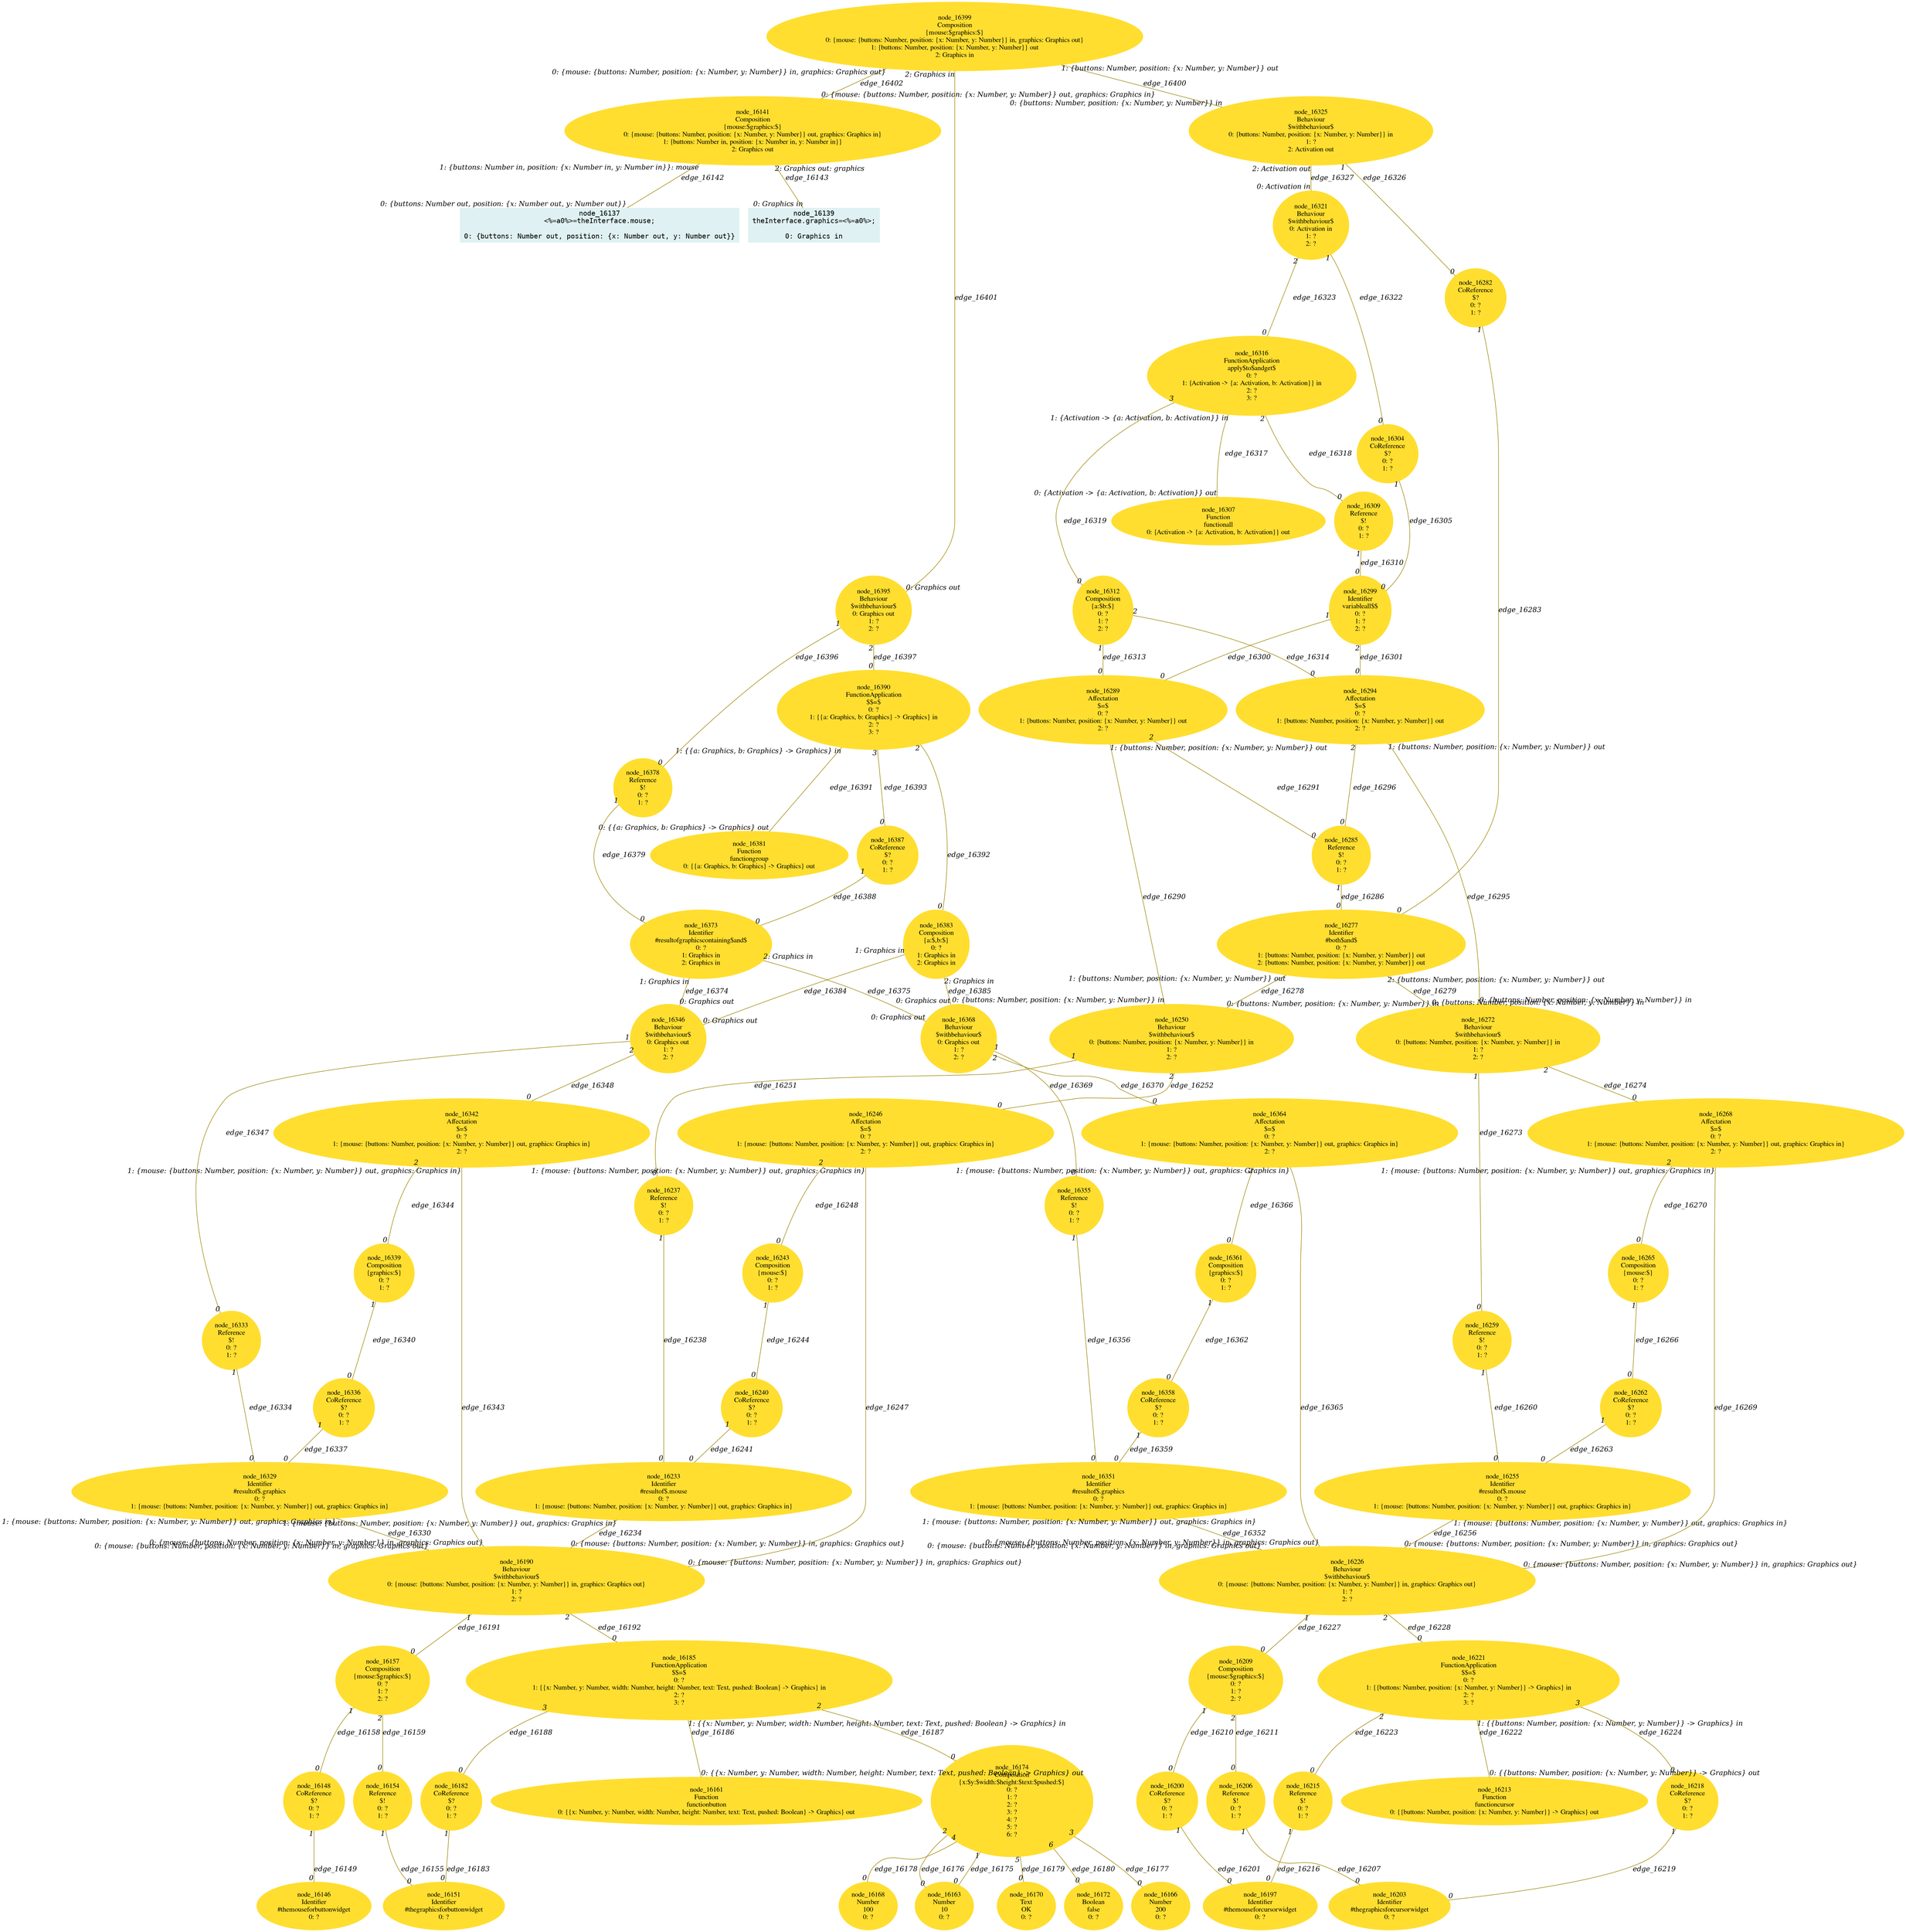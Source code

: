 digraph g{node_16137 [shape="box", style="filled", color="#dff1f2", fontname="Courier", label="node_16137
<%=a0%>=theInterface.mouse;

0: {buttons: Number out, position: {x: Number out, y: Number out}}" ]
node_16139 [shape="box", style="filled", color="#dff1f2", fontname="Courier", label="node_16139
theInterface.graphics=<%=a0%>;

0: Graphics in" ]
node_16141 [shape="ellipse", style="filled", color="#ffde2f", fontname="Times", label="node_16141
Composition
{mouse:$graphics:$}
0: {mouse: {buttons: Number, position: {x: Number, y: Number}} out, graphics: Graphics in}
1: {buttons: Number in, position: {x: Number in, y: Number in}}
2: Graphics out" ]
node_16146 [shape="ellipse", style="filled", color="#ffde2f", fontname="Times", label="node_16146
Identifier
#themouseforbuttonwidget
0: ?" ]
node_16148 [shape="ellipse", style="filled", color="#ffde2f", fontname="Times", label="node_16148
CoReference
$?
0: ?
1: ?" ]
node_16151 [shape="ellipse", style="filled", color="#ffde2f", fontname="Times", label="node_16151
Identifier
#thegraphicsforbuttonwidget
0: ?" ]
node_16154 [shape="ellipse", style="filled", color="#ffde2f", fontname="Times", label="node_16154
Reference
$!
0: ?
1: ?" ]
node_16157 [shape="ellipse", style="filled", color="#ffde2f", fontname="Times", label="node_16157
Composition
{mouse:$graphics:$}
0: ?
1: ?
2: ?" ]
node_16161 [shape="ellipse", style="filled", color="#ffde2f", fontname="Times", label="node_16161
Function
functionbutton
0: {{x: Number, y: Number, width: Number, height: Number, text: Text, pushed: Boolean} -> Graphics} out" ]
node_16163 [shape="ellipse", style="filled", color="#ffde2f", fontname="Times", label="node_16163
Number
10
0: ?" ]
node_16166 [shape="ellipse", style="filled", color="#ffde2f", fontname="Times", label="node_16166
Number
200
0: ?" ]
node_16168 [shape="ellipse", style="filled", color="#ffde2f", fontname="Times", label="node_16168
Number
100
0: ?" ]
node_16170 [shape="ellipse", style="filled", color="#ffde2f", fontname="Times", label="node_16170
Text
OK
0: ?" ]
node_16172 [shape="ellipse", style="filled", color="#ffde2f", fontname="Times", label="node_16172
Boolean
false
0: ?" ]
node_16174 [shape="ellipse", style="filled", color="#ffde2f", fontname="Times", label="node_16174
Composition
{x:$y:$width:$height:$text:$pushed:$}
0: ?
1: ?
2: ?
3: ?
4: ?
5: ?
6: ?" ]
node_16182 [shape="ellipse", style="filled", color="#ffde2f", fontname="Times", label="node_16182
CoReference
$?
0: ?
1: ?" ]
node_16185 [shape="ellipse", style="filled", color="#ffde2f", fontname="Times", label="node_16185
FunctionApplication
$$=$
0: ?
1: {{x: Number, y: Number, width: Number, height: Number, text: Text, pushed: Boolean} -> Graphics} in
2: ?
3: ?" ]
node_16190 [shape="ellipse", style="filled", color="#ffde2f", fontname="Times", label="node_16190
Behaviour
$withbehaviour$
0: {mouse: {buttons: Number, position: {x: Number, y: Number}} in, graphics: Graphics out}
1: ?
2: ?" ]
node_16197 [shape="ellipse", style="filled", color="#ffde2f", fontname="Times", label="node_16197
Identifier
#themouseforcursorwidget
0: ?" ]
node_16200 [shape="ellipse", style="filled", color="#ffde2f", fontname="Times", label="node_16200
CoReference
$?
0: ?
1: ?" ]
node_16203 [shape="ellipse", style="filled", color="#ffde2f", fontname="Times", label="node_16203
Identifier
#thegraphicsforcursorwidget
0: ?" ]
node_16206 [shape="ellipse", style="filled", color="#ffde2f", fontname="Times", label="node_16206
Reference
$!
0: ?
1: ?" ]
node_16209 [shape="ellipse", style="filled", color="#ffde2f", fontname="Times", label="node_16209
Composition
{mouse:$graphics:$}
0: ?
1: ?
2: ?" ]
node_16213 [shape="ellipse", style="filled", color="#ffde2f", fontname="Times", label="node_16213
Function
functioncursor
0: {{buttons: Number, position: {x: Number, y: Number}} -> Graphics} out" ]
node_16215 [shape="ellipse", style="filled", color="#ffde2f", fontname="Times", label="node_16215
Reference
$!
0: ?
1: ?" ]
node_16218 [shape="ellipse", style="filled", color="#ffde2f", fontname="Times", label="node_16218
CoReference
$?
0: ?
1: ?" ]
node_16221 [shape="ellipse", style="filled", color="#ffde2f", fontname="Times", label="node_16221
FunctionApplication
$$=$
0: ?
1: {{buttons: Number, position: {x: Number, y: Number}} -> Graphics} in
2: ?
3: ?" ]
node_16226 [shape="ellipse", style="filled", color="#ffde2f", fontname="Times", label="node_16226
Behaviour
$withbehaviour$
0: {mouse: {buttons: Number, position: {x: Number, y: Number}} in, graphics: Graphics out}
1: ?
2: ?" ]
node_16233 [shape="ellipse", style="filled", color="#ffde2f", fontname="Times", label="node_16233
Identifier
#resultof$.mouse
0: ?
1: {mouse: {buttons: Number, position: {x: Number, y: Number}} out, graphics: Graphics in}" ]
node_16237 [shape="ellipse", style="filled", color="#ffde2f", fontname="Times", label="node_16237
Reference
$!
0: ?
1: ?" ]
node_16240 [shape="ellipse", style="filled", color="#ffde2f", fontname="Times", label="node_16240
CoReference
$?
0: ?
1: ?" ]
node_16243 [shape="ellipse", style="filled", color="#ffde2f", fontname="Times", label="node_16243
Composition
{mouse:$}
0: ?
1: ?" ]
node_16246 [shape="ellipse", style="filled", color="#ffde2f", fontname="Times", label="node_16246
Affectation
$=$
0: ?
1: {mouse: {buttons: Number, position: {x: Number, y: Number}} out, graphics: Graphics in}
2: ?" ]
node_16250 [shape="ellipse", style="filled", color="#ffde2f", fontname="Times", label="node_16250
Behaviour
$withbehaviour$
0: {buttons: Number, position: {x: Number, y: Number}} in
1: ?
2: ?" ]
node_16255 [shape="ellipse", style="filled", color="#ffde2f", fontname="Times", label="node_16255
Identifier
#resultof$.mouse
0: ?
1: {mouse: {buttons: Number, position: {x: Number, y: Number}} out, graphics: Graphics in}" ]
node_16259 [shape="ellipse", style="filled", color="#ffde2f", fontname="Times", label="node_16259
Reference
$!
0: ?
1: ?" ]
node_16262 [shape="ellipse", style="filled", color="#ffde2f", fontname="Times", label="node_16262
CoReference
$?
0: ?
1: ?" ]
node_16265 [shape="ellipse", style="filled", color="#ffde2f", fontname="Times", label="node_16265
Composition
{mouse:$}
0: ?
1: ?" ]
node_16268 [shape="ellipse", style="filled", color="#ffde2f", fontname="Times", label="node_16268
Affectation
$=$
0: ?
1: {mouse: {buttons: Number, position: {x: Number, y: Number}} out, graphics: Graphics in}
2: ?" ]
node_16272 [shape="ellipse", style="filled", color="#ffde2f", fontname="Times", label="node_16272
Behaviour
$withbehaviour$
0: {buttons: Number, position: {x: Number, y: Number}} in
1: ?
2: ?" ]
node_16277 [shape="ellipse", style="filled", color="#ffde2f", fontname="Times", label="node_16277
Identifier
#both$and$
0: ?
1: {buttons: Number, position: {x: Number, y: Number}} out
2: {buttons: Number, position: {x: Number, y: Number}} out" ]
node_16282 [shape="ellipse", style="filled", color="#ffde2f", fontname="Times", label="node_16282
CoReference
$?
0: ?
1: ?" ]
node_16285 [shape="ellipse", style="filled", color="#ffde2f", fontname="Times", label="node_16285
Reference
$!
0: ?
1: ?" ]
node_16289 [shape="ellipse", style="filled", color="#ffde2f", fontname="Times", label="node_16289
Affectation
$=$
0: ?
1: {buttons: Number, position: {x: Number, y: Number}} out
2: ?" ]
node_16294 [shape="ellipse", style="filled", color="#ffde2f", fontname="Times", label="node_16294
Affectation
$=$
0: ?
1: {buttons: Number, position: {x: Number, y: Number}} out
2: ?" ]
node_16299 [shape="ellipse", style="filled", color="#ffde2f", fontname="Times", label="node_16299
Identifier
variableall$$
0: ?
1: ?
2: ?" ]
node_16304 [shape="ellipse", style="filled", color="#ffde2f", fontname="Times", label="node_16304
CoReference
$?
0: ?
1: ?" ]
node_16307 [shape="ellipse", style="filled", color="#ffde2f", fontname="Times", label="node_16307
Function
functionall
0: {Activation -> {a: Activation, b: Activation}} out" ]
node_16309 [shape="ellipse", style="filled", color="#ffde2f", fontname="Times", label="node_16309
Reference
$!
0: ?
1: ?" ]
node_16312 [shape="ellipse", style="filled", color="#ffde2f", fontname="Times", label="node_16312
Composition
{a:$b:$}
0: ?
1: ?
2: ?" ]
node_16316 [shape="ellipse", style="filled", color="#ffde2f", fontname="Times", label="node_16316
FunctionApplication
apply$to$andget$
0: ?
1: {Activation -> {a: Activation, b: Activation}} in
2: ?
3: ?" ]
node_16321 [shape="ellipse", style="filled", color="#ffde2f", fontname="Times", label="node_16321
Behaviour
$withbehaviour$
0: Activation in
1: ?
2: ?" ]
node_16325 [shape="ellipse", style="filled", color="#ffde2f", fontname="Times", label="node_16325
Behaviour
$withbehaviour$
0: {buttons: Number, position: {x: Number, y: Number}} in
1: ?
2: Activation out" ]
node_16329 [shape="ellipse", style="filled", color="#ffde2f", fontname="Times", label="node_16329
Identifier
#resultof$.graphics
0: ?
1: {mouse: {buttons: Number, position: {x: Number, y: Number}} out, graphics: Graphics in}" ]
node_16333 [shape="ellipse", style="filled", color="#ffde2f", fontname="Times", label="node_16333
Reference
$!
0: ?
1: ?" ]
node_16336 [shape="ellipse", style="filled", color="#ffde2f", fontname="Times", label="node_16336
CoReference
$?
0: ?
1: ?" ]
node_16339 [shape="ellipse", style="filled", color="#ffde2f", fontname="Times", label="node_16339
Composition
{graphics:$}
0: ?
1: ?" ]
node_16342 [shape="ellipse", style="filled", color="#ffde2f", fontname="Times", label="node_16342
Affectation
$=$
0: ?
1: {mouse: {buttons: Number, position: {x: Number, y: Number}} out, graphics: Graphics in}
2: ?" ]
node_16346 [shape="ellipse", style="filled", color="#ffde2f", fontname="Times", label="node_16346
Behaviour
$withbehaviour$
0: Graphics out
1: ?
2: ?" ]
node_16351 [shape="ellipse", style="filled", color="#ffde2f", fontname="Times", label="node_16351
Identifier
#resultof$.graphics
0: ?
1: {mouse: {buttons: Number, position: {x: Number, y: Number}} out, graphics: Graphics in}" ]
node_16355 [shape="ellipse", style="filled", color="#ffde2f", fontname="Times", label="node_16355
Reference
$!
0: ?
1: ?" ]
node_16358 [shape="ellipse", style="filled", color="#ffde2f", fontname="Times", label="node_16358
CoReference
$?
0: ?
1: ?" ]
node_16361 [shape="ellipse", style="filled", color="#ffde2f", fontname="Times", label="node_16361
Composition
{graphics:$}
0: ?
1: ?" ]
node_16364 [shape="ellipse", style="filled", color="#ffde2f", fontname="Times", label="node_16364
Affectation
$=$
0: ?
1: {mouse: {buttons: Number, position: {x: Number, y: Number}} out, graphics: Graphics in}
2: ?" ]
node_16368 [shape="ellipse", style="filled", color="#ffde2f", fontname="Times", label="node_16368
Behaviour
$withbehaviour$
0: Graphics out
1: ?
2: ?" ]
node_16373 [shape="ellipse", style="filled", color="#ffde2f", fontname="Times", label="node_16373
Identifier
#resultofgraphicscontaining$and$
0: ?
1: Graphics in
2: Graphics in" ]
node_16378 [shape="ellipse", style="filled", color="#ffde2f", fontname="Times", label="node_16378
Reference
$!
0: ?
1: ?" ]
node_16381 [shape="ellipse", style="filled", color="#ffde2f", fontname="Times", label="node_16381
Function
functiongroup
0: {{a: Graphics, b: Graphics} -> Graphics} out" ]
node_16383 [shape="ellipse", style="filled", color="#ffde2f", fontname="Times", label="node_16383
Composition
{a:$,b:$}
0: ?
1: Graphics in
2: Graphics in" ]
node_16387 [shape="ellipse", style="filled", color="#ffde2f", fontname="Times", label="node_16387
CoReference
$?
0: ?
1: ?" ]
node_16390 [shape="ellipse", style="filled", color="#ffde2f", fontname="Times", label="node_16390
FunctionApplication
$$=$
0: ?
1: {{a: Graphics, b: Graphics} -> Graphics} in
2: ?
3: ?" ]
node_16395 [shape="ellipse", style="filled", color="#ffde2f", fontname="Times", label="node_16395
Behaviour
$withbehaviour$
0: Graphics out
1: ?
2: ?" ]
node_16399 [shape="ellipse", style="filled", color="#ffde2f", fontname="Times", label="node_16399
Composition
{mouse:$graphics:$}
0: {mouse: {buttons: Number, position: {x: Number, y: Number}} in, graphics: Graphics out}
1: {buttons: Number, position: {x: Number, y: Number}} out
2: Graphics in" ]
node_16141 -> node_16137 [dir=none, arrowHead=none, fontname="Times-Italic", arrowsize=1, color="#9d8400", label="edge_16142",  headlabel="0: {buttons: Number out, position: {x: Number out, y: Number out}}", taillabel="1: {buttons: Number in, position: {x: Number in, y: Number in}}: mouse" ]
node_16141 -> node_16139 [dir=none, arrowHead=none, fontname="Times-Italic", arrowsize=1, color="#9d8400", label="edge_16143",  headlabel="0: Graphics in", taillabel="2: Graphics out: graphics" ]
node_16148 -> node_16146 [dir=none, arrowHead=none, fontname="Times-Italic", arrowsize=1, color="#9d8400", label="edge_16149",  headlabel="0", taillabel="1" ]
node_16154 -> node_16151 [dir=none, arrowHead=none, fontname="Times-Italic", arrowsize=1, color="#9d8400", label="edge_16155",  headlabel="0", taillabel="1" ]
node_16157 -> node_16148 [dir=none, arrowHead=none, fontname="Times-Italic", arrowsize=1, color="#9d8400", label="edge_16158",  headlabel="0", taillabel="1" ]
node_16157 -> node_16154 [dir=none, arrowHead=none, fontname="Times-Italic", arrowsize=1, color="#9d8400", label="edge_16159",  headlabel="0", taillabel="2" ]
node_16174 -> node_16163 [dir=none, arrowHead=none, fontname="Times-Italic", arrowsize=1, color="#9d8400", label="edge_16175",  headlabel="0", taillabel="1" ]
node_16174 -> node_16163 [dir=none, arrowHead=none, fontname="Times-Italic", arrowsize=1, color="#9d8400", label="edge_16176",  headlabel="0", taillabel="2" ]
node_16174 -> node_16166 [dir=none, arrowHead=none, fontname="Times-Italic", arrowsize=1, color="#9d8400", label="edge_16177",  headlabel="0", taillabel="3" ]
node_16174 -> node_16168 [dir=none, arrowHead=none, fontname="Times-Italic", arrowsize=1, color="#9d8400", label="edge_16178",  headlabel="0", taillabel="4" ]
node_16174 -> node_16170 [dir=none, arrowHead=none, fontname="Times-Italic", arrowsize=1, color="#9d8400", label="edge_16179",  headlabel="0", taillabel="5" ]
node_16174 -> node_16172 [dir=none, arrowHead=none, fontname="Times-Italic", arrowsize=1, color="#9d8400", label="edge_16180",  headlabel="0", taillabel="6" ]
node_16182 -> node_16151 [dir=none, arrowHead=none, fontname="Times-Italic", arrowsize=1, color="#9d8400", label="edge_16183",  headlabel="0", taillabel="1" ]
node_16185 -> node_16161 [dir=none, arrowHead=none, fontname="Times-Italic", arrowsize=1, color="#9d8400", label="edge_16186",  headlabel="0: {{x: Number, y: Number, width: Number, height: Number, text: Text, pushed: Boolean} -> Graphics} out", taillabel="1: {{x: Number, y: Number, width: Number, height: Number, text: Text, pushed: Boolean} -> Graphics} in" ]
node_16185 -> node_16174 [dir=none, arrowHead=none, fontname="Times-Italic", arrowsize=1, color="#9d8400", label="edge_16187",  headlabel="0", taillabel="2" ]
node_16185 -> node_16182 [dir=none, arrowHead=none, fontname="Times-Italic", arrowsize=1, color="#9d8400", label="edge_16188",  headlabel="0", taillabel="3" ]
node_16190 -> node_16157 [dir=none, arrowHead=none, fontname="Times-Italic", arrowsize=1, color="#9d8400", label="edge_16191",  headlabel="0", taillabel="1" ]
node_16190 -> node_16185 [dir=none, arrowHead=none, fontname="Times-Italic", arrowsize=1, color="#9d8400", label="edge_16192",  headlabel="0", taillabel="2" ]
node_16200 -> node_16197 [dir=none, arrowHead=none, fontname="Times-Italic", arrowsize=1, color="#9d8400", label="edge_16201",  headlabel="0", taillabel="1" ]
node_16206 -> node_16203 [dir=none, arrowHead=none, fontname="Times-Italic", arrowsize=1, color="#9d8400", label="edge_16207",  headlabel="0", taillabel="1" ]
node_16209 -> node_16200 [dir=none, arrowHead=none, fontname="Times-Italic", arrowsize=1, color="#9d8400", label="edge_16210",  headlabel="0", taillabel="1" ]
node_16209 -> node_16206 [dir=none, arrowHead=none, fontname="Times-Italic", arrowsize=1, color="#9d8400", label="edge_16211",  headlabel="0", taillabel="2" ]
node_16215 -> node_16197 [dir=none, arrowHead=none, fontname="Times-Italic", arrowsize=1, color="#9d8400", label="edge_16216",  headlabel="0", taillabel="1" ]
node_16218 -> node_16203 [dir=none, arrowHead=none, fontname="Times-Italic", arrowsize=1, color="#9d8400", label="edge_16219",  headlabel="0", taillabel="1" ]
node_16221 -> node_16213 [dir=none, arrowHead=none, fontname="Times-Italic", arrowsize=1, color="#9d8400", label="edge_16222",  headlabel="0: {{buttons: Number, position: {x: Number, y: Number}} -> Graphics} out", taillabel="1: {{buttons: Number, position: {x: Number, y: Number}} -> Graphics} in" ]
node_16221 -> node_16215 [dir=none, arrowHead=none, fontname="Times-Italic", arrowsize=1, color="#9d8400", label="edge_16223",  headlabel="0", taillabel="2" ]
node_16221 -> node_16218 [dir=none, arrowHead=none, fontname="Times-Italic", arrowsize=1, color="#9d8400", label="edge_16224",  headlabel="0", taillabel="3" ]
node_16226 -> node_16209 [dir=none, arrowHead=none, fontname="Times-Italic", arrowsize=1, color="#9d8400", label="edge_16227",  headlabel="0", taillabel="1" ]
node_16226 -> node_16221 [dir=none, arrowHead=none, fontname="Times-Italic", arrowsize=1, color="#9d8400", label="edge_16228",  headlabel="0", taillabel="2" ]
node_16233 -> node_16190 [dir=none, arrowHead=none, fontname="Times-Italic", arrowsize=1, color="#9d8400", label="edge_16234",  headlabel="0: {mouse: {buttons: Number, position: {x: Number, y: Number}} in, graphics: Graphics out}", taillabel="1: {mouse: {buttons: Number, position: {x: Number, y: Number}} out, graphics: Graphics in}" ]
node_16237 -> node_16233 [dir=none, arrowHead=none, fontname="Times-Italic", arrowsize=1, color="#9d8400", label="edge_16238",  headlabel="0", taillabel="1" ]
node_16240 -> node_16233 [dir=none, arrowHead=none, fontname="Times-Italic", arrowsize=1, color="#9d8400", label="edge_16241",  headlabel="0", taillabel="1" ]
node_16243 -> node_16240 [dir=none, arrowHead=none, fontname="Times-Italic", arrowsize=1, color="#9d8400", label="edge_16244",  headlabel="0", taillabel="1" ]
node_16246 -> node_16190 [dir=none, arrowHead=none, fontname="Times-Italic", arrowsize=1, color="#9d8400", label="edge_16247",  headlabel="0: {mouse: {buttons: Number, position: {x: Number, y: Number}} in, graphics: Graphics out}", taillabel="1: {mouse: {buttons: Number, position: {x: Number, y: Number}} out, graphics: Graphics in}" ]
node_16246 -> node_16243 [dir=none, arrowHead=none, fontname="Times-Italic", arrowsize=1, color="#9d8400", label="edge_16248",  headlabel="0", taillabel="2" ]
node_16250 -> node_16237 [dir=none, arrowHead=none, fontname="Times-Italic", arrowsize=1, color="#9d8400", label="edge_16251",  headlabel="0", taillabel="1" ]
node_16250 -> node_16246 [dir=none, arrowHead=none, fontname="Times-Italic", arrowsize=1, color="#9d8400", label="edge_16252",  headlabel="0", taillabel="2" ]
node_16255 -> node_16226 [dir=none, arrowHead=none, fontname="Times-Italic", arrowsize=1, color="#9d8400", label="edge_16256",  headlabel="0: {mouse: {buttons: Number, position: {x: Number, y: Number}} in, graphics: Graphics out}", taillabel="1: {mouse: {buttons: Number, position: {x: Number, y: Number}} out, graphics: Graphics in}" ]
node_16259 -> node_16255 [dir=none, arrowHead=none, fontname="Times-Italic", arrowsize=1, color="#9d8400", label="edge_16260",  headlabel="0", taillabel="1" ]
node_16262 -> node_16255 [dir=none, arrowHead=none, fontname="Times-Italic", arrowsize=1, color="#9d8400", label="edge_16263",  headlabel="0", taillabel="1" ]
node_16265 -> node_16262 [dir=none, arrowHead=none, fontname="Times-Italic", arrowsize=1, color="#9d8400", label="edge_16266",  headlabel="0", taillabel="1" ]
node_16268 -> node_16226 [dir=none, arrowHead=none, fontname="Times-Italic", arrowsize=1, color="#9d8400", label="edge_16269",  headlabel="0: {mouse: {buttons: Number, position: {x: Number, y: Number}} in, graphics: Graphics out}", taillabel="1: {mouse: {buttons: Number, position: {x: Number, y: Number}} out, graphics: Graphics in}" ]
node_16268 -> node_16265 [dir=none, arrowHead=none, fontname="Times-Italic", arrowsize=1, color="#9d8400", label="edge_16270",  headlabel="0", taillabel="2" ]
node_16272 -> node_16259 [dir=none, arrowHead=none, fontname="Times-Italic", arrowsize=1, color="#9d8400", label="edge_16273",  headlabel="0", taillabel="1" ]
node_16272 -> node_16268 [dir=none, arrowHead=none, fontname="Times-Italic", arrowsize=1, color="#9d8400", label="edge_16274",  headlabel="0", taillabel="2" ]
node_16277 -> node_16250 [dir=none, arrowHead=none, fontname="Times-Italic", arrowsize=1, color="#9d8400", label="edge_16278",  headlabel="0: {buttons: Number, position: {x: Number, y: Number}} in", taillabel="1: {buttons: Number, position: {x: Number, y: Number}} out" ]
node_16277 -> node_16272 [dir=none, arrowHead=none, fontname="Times-Italic", arrowsize=1, color="#9d8400", label="edge_16279",  headlabel="0: {buttons: Number, position: {x: Number, y: Number}} in", taillabel="2: {buttons: Number, position: {x: Number, y: Number}} out" ]
node_16282 -> node_16277 [dir=none, arrowHead=none, fontname="Times-Italic", arrowsize=1, color="#9d8400", label="edge_16283",  headlabel="0", taillabel="1" ]
node_16285 -> node_16277 [dir=none, arrowHead=none, fontname="Times-Italic", arrowsize=1, color="#9d8400", label="edge_16286",  headlabel="0", taillabel="1" ]
node_16289 -> node_16250 [dir=none, arrowHead=none, fontname="Times-Italic", arrowsize=1, color="#9d8400", label="edge_16290",  headlabel="0: {buttons: Number, position: {x: Number, y: Number}} in", taillabel="1: {buttons: Number, position: {x: Number, y: Number}} out" ]
node_16289 -> node_16285 [dir=none, arrowHead=none, fontname="Times-Italic", arrowsize=1, color="#9d8400", label="edge_16291",  headlabel="0", taillabel="2" ]
node_16294 -> node_16272 [dir=none, arrowHead=none, fontname="Times-Italic", arrowsize=1, color="#9d8400", label="edge_16295",  headlabel="0: {buttons: Number, position: {x: Number, y: Number}} in", taillabel="1: {buttons: Number, position: {x: Number, y: Number}} out" ]
node_16294 -> node_16285 [dir=none, arrowHead=none, fontname="Times-Italic", arrowsize=1, color="#9d8400", label="edge_16296",  headlabel="0", taillabel="2" ]
node_16299 -> node_16289 [dir=none, arrowHead=none, fontname="Times-Italic", arrowsize=1, color="#9d8400", label="edge_16300",  headlabel="0", taillabel="1" ]
node_16299 -> node_16294 [dir=none, arrowHead=none, fontname="Times-Italic", arrowsize=1, color="#9d8400", label="edge_16301",  headlabel="0", taillabel="2" ]
node_16304 -> node_16299 [dir=none, arrowHead=none, fontname="Times-Italic", arrowsize=1, color="#9d8400", label="edge_16305",  headlabel="0", taillabel="1" ]
node_16309 -> node_16299 [dir=none, arrowHead=none, fontname="Times-Italic", arrowsize=1, color="#9d8400", label="edge_16310",  headlabel="0", taillabel="1" ]
node_16312 -> node_16289 [dir=none, arrowHead=none, fontname="Times-Italic", arrowsize=1, color="#9d8400", label="edge_16313",  headlabel="0", taillabel="1" ]
node_16312 -> node_16294 [dir=none, arrowHead=none, fontname="Times-Italic", arrowsize=1, color="#9d8400", label="edge_16314",  headlabel="0", taillabel="2" ]
node_16316 -> node_16307 [dir=none, arrowHead=none, fontname="Times-Italic", arrowsize=1, color="#9d8400", label="edge_16317",  headlabel="0: {Activation -> {a: Activation, b: Activation}} out", taillabel="1: {Activation -> {a: Activation, b: Activation}} in" ]
node_16316 -> node_16309 [dir=none, arrowHead=none, fontname="Times-Italic", arrowsize=1, color="#9d8400", label="edge_16318",  headlabel="0", taillabel="2" ]
node_16316 -> node_16312 [dir=none, arrowHead=none, fontname="Times-Italic", arrowsize=1, color="#9d8400", label="edge_16319",  headlabel="0", taillabel="3" ]
node_16321 -> node_16304 [dir=none, arrowHead=none, fontname="Times-Italic", arrowsize=1, color="#9d8400", label="edge_16322",  headlabel="0", taillabel="1" ]
node_16321 -> node_16316 [dir=none, arrowHead=none, fontname="Times-Italic", arrowsize=1, color="#9d8400", label="edge_16323",  headlabel="0", taillabel="2" ]
node_16325 -> node_16282 [dir=none, arrowHead=none, fontname="Times-Italic", arrowsize=1, color="#9d8400", label="edge_16326",  headlabel="0", taillabel="1" ]
node_16325 -> node_16321 [dir=none, arrowHead=none, fontname="Times-Italic", arrowsize=1, color="#9d8400", label="edge_16327",  headlabel="0: Activation in", taillabel="2: Activation out" ]
node_16329 -> node_16190 [dir=none, arrowHead=none, fontname="Times-Italic", arrowsize=1, color="#9d8400", label="edge_16330",  headlabel="0: {mouse: {buttons: Number, position: {x: Number, y: Number}} in, graphics: Graphics out}", taillabel="1: {mouse: {buttons: Number, position: {x: Number, y: Number}} out, graphics: Graphics in}" ]
node_16333 -> node_16329 [dir=none, arrowHead=none, fontname="Times-Italic", arrowsize=1, color="#9d8400", label="edge_16334",  headlabel="0", taillabel="1" ]
node_16336 -> node_16329 [dir=none, arrowHead=none, fontname="Times-Italic", arrowsize=1, color="#9d8400", label="edge_16337",  headlabel="0", taillabel="1" ]
node_16339 -> node_16336 [dir=none, arrowHead=none, fontname="Times-Italic", arrowsize=1, color="#9d8400", label="edge_16340",  headlabel="0", taillabel="1" ]
node_16342 -> node_16190 [dir=none, arrowHead=none, fontname="Times-Italic", arrowsize=1, color="#9d8400", label="edge_16343",  headlabel="0: {mouse: {buttons: Number, position: {x: Number, y: Number}} in, graphics: Graphics out}", taillabel="1: {mouse: {buttons: Number, position: {x: Number, y: Number}} out, graphics: Graphics in}" ]
node_16342 -> node_16339 [dir=none, arrowHead=none, fontname="Times-Italic", arrowsize=1, color="#9d8400", label="edge_16344",  headlabel="0", taillabel="2" ]
node_16346 -> node_16333 [dir=none, arrowHead=none, fontname="Times-Italic", arrowsize=1, color="#9d8400", label="edge_16347",  headlabel="0", taillabel="1" ]
node_16346 -> node_16342 [dir=none, arrowHead=none, fontname="Times-Italic", arrowsize=1, color="#9d8400", label="edge_16348",  headlabel="0", taillabel="2" ]
node_16351 -> node_16226 [dir=none, arrowHead=none, fontname="Times-Italic", arrowsize=1, color="#9d8400", label="edge_16352",  headlabel="0: {mouse: {buttons: Number, position: {x: Number, y: Number}} in, graphics: Graphics out}", taillabel="1: {mouse: {buttons: Number, position: {x: Number, y: Number}} out, graphics: Graphics in}" ]
node_16355 -> node_16351 [dir=none, arrowHead=none, fontname="Times-Italic", arrowsize=1, color="#9d8400", label="edge_16356",  headlabel="0", taillabel="1" ]
node_16358 -> node_16351 [dir=none, arrowHead=none, fontname="Times-Italic", arrowsize=1, color="#9d8400", label="edge_16359",  headlabel="0", taillabel="1" ]
node_16361 -> node_16358 [dir=none, arrowHead=none, fontname="Times-Italic", arrowsize=1, color="#9d8400", label="edge_16362",  headlabel="0", taillabel="1" ]
node_16364 -> node_16226 [dir=none, arrowHead=none, fontname="Times-Italic", arrowsize=1, color="#9d8400", label="edge_16365",  headlabel="0: {mouse: {buttons: Number, position: {x: Number, y: Number}} in, graphics: Graphics out}", taillabel="1: {mouse: {buttons: Number, position: {x: Number, y: Number}} out, graphics: Graphics in}" ]
node_16364 -> node_16361 [dir=none, arrowHead=none, fontname="Times-Italic", arrowsize=1, color="#9d8400", label="edge_16366",  headlabel="0", taillabel="2" ]
node_16368 -> node_16355 [dir=none, arrowHead=none, fontname="Times-Italic", arrowsize=1, color="#9d8400", label="edge_16369",  headlabel="0", taillabel="1" ]
node_16368 -> node_16364 [dir=none, arrowHead=none, fontname="Times-Italic", arrowsize=1, color="#9d8400", label="edge_16370",  headlabel="0", taillabel="2" ]
node_16373 -> node_16346 [dir=none, arrowHead=none, fontname="Times-Italic", arrowsize=1, color="#9d8400", label="edge_16374",  headlabel="0: Graphics out", taillabel="1: Graphics in" ]
node_16373 -> node_16368 [dir=none, arrowHead=none, fontname="Times-Italic", arrowsize=1, color="#9d8400", label="edge_16375",  headlabel="0: Graphics out", taillabel="2: Graphics in" ]
node_16378 -> node_16373 [dir=none, arrowHead=none, fontname="Times-Italic", arrowsize=1, color="#9d8400", label="edge_16379",  headlabel="0", taillabel="1" ]
node_16383 -> node_16346 [dir=none, arrowHead=none, fontname="Times-Italic", arrowsize=1, color="#9d8400", label="edge_16384",  headlabel="0: Graphics out", taillabel="1: Graphics in" ]
node_16383 -> node_16368 [dir=none, arrowHead=none, fontname="Times-Italic", arrowsize=1, color="#9d8400", label="edge_16385",  headlabel="0: Graphics out", taillabel="2: Graphics in" ]
node_16387 -> node_16373 [dir=none, arrowHead=none, fontname="Times-Italic", arrowsize=1, color="#9d8400", label="edge_16388",  headlabel="0", taillabel="1" ]
node_16390 -> node_16381 [dir=none, arrowHead=none, fontname="Times-Italic", arrowsize=1, color="#9d8400", label="edge_16391",  headlabel="0: {{a: Graphics, b: Graphics} -> Graphics} out", taillabel="1: {{a: Graphics, b: Graphics} -> Graphics} in" ]
node_16390 -> node_16383 [dir=none, arrowHead=none, fontname="Times-Italic", arrowsize=1, color="#9d8400", label="edge_16392",  headlabel="0", taillabel="2" ]
node_16390 -> node_16387 [dir=none, arrowHead=none, fontname="Times-Italic", arrowsize=1, color="#9d8400", label="edge_16393",  headlabel="0", taillabel="3" ]
node_16395 -> node_16378 [dir=none, arrowHead=none, fontname="Times-Italic", arrowsize=1, color="#9d8400", label="edge_16396",  headlabel="0", taillabel="1" ]
node_16395 -> node_16390 [dir=none, arrowHead=none, fontname="Times-Italic", arrowsize=1, color="#9d8400", label="edge_16397",  headlabel="0", taillabel="2" ]
node_16399 -> node_16325 [dir=none, arrowHead=none, fontname="Times-Italic", arrowsize=1, color="#9d8400", label="edge_16400",  headlabel="0: {buttons: Number, position: {x: Number, y: Number}} in", taillabel="1: {buttons: Number, position: {x: Number, y: Number}} out" ]
node_16399 -> node_16395 [dir=none, arrowHead=none, fontname="Times-Italic", arrowsize=1, color="#9d8400", label="edge_16401",  headlabel="0: Graphics out", taillabel="2: Graphics in" ]
node_16399 -> node_16141 [dir=none, arrowHead=none, fontname="Times-Italic", arrowsize=1, color="#9d8400", label="edge_16402",  headlabel="0: {mouse: {buttons: Number, position: {x: Number, y: Number}} out, graphics: Graphics in}", taillabel="0: {mouse: {buttons: Number, position: {x: Number, y: Number}} in, graphics: Graphics out}" ]
}